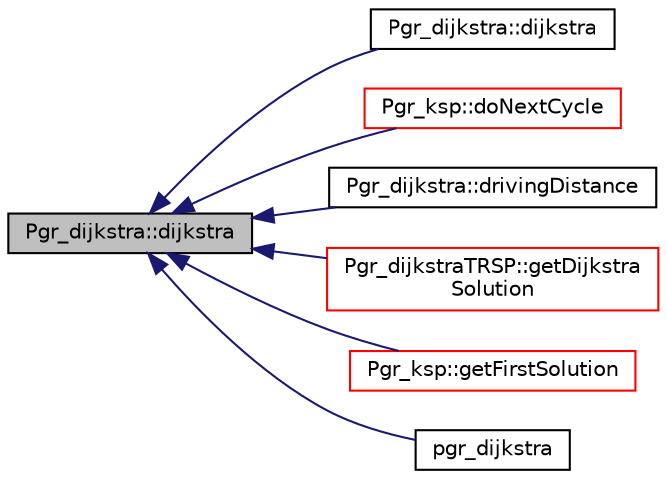 digraph "Pgr_dijkstra::dijkstra"
{
  edge [fontname="Helvetica",fontsize="10",labelfontname="Helvetica",labelfontsize="10"];
  node [fontname="Helvetica",fontsize="10",shape=record];
  rankdir="LR";
  Node8 [label="Pgr_dijkstra::dijkstra",height=0.2,width=0.4,color="black", fillcolor="grey75", style="filled", fontcolor="black"];
  Node8 -> Node9 [dir="back",color="midnightblue",fontsize="10",style="solid",fontname="Helvetica"];
  Node9 [label="Pgr_dijkstra::dijkstra",height=0.2,width=0.4,color="black", fillcolor="white", style="filled",URL="$classPgr__dijkstra.html#a40223def5edfcf8bcc11243d806d3b9f"];
  Node8 -> Node10 [dir="back",color="midnightblue",fontsize="10",style="solid",fontname="Helvetica"];
  Node10 [label="Pgr_ksp::doNextCycle",height=0.2,width=0.4,color="red", fillcolor="white", style="filled",URL="$classPgr__ksp.html#a1e5476d1b0d125fef8f3e5aa634b5782",tooltip="Performs the next cycle of the algorithm. "];
  Node8 -> Node22 [dir="back",color="midnightblue",fontsize="10",style="solid",fontname="Helvetica"];
  Node22 [label="Pgr_dijkstra::drivingDistance",height=0.2,width=0.4,color="black", fillcolor="white", style="filled",URL="$classPgr__dijkstra.html#a232969d40eb42381e6051e87248e9390"];
  Node8 -> Node23 [dir="back",color="midnightblue",fontsize="10",style="solid",fontname="Helvetica"];
  Node23 [label="Pgr_dijkstraTRSP::getDijkstra\lSolution",height=0.2,width=0.4,color="red", fillcolor="white", style="filled",URL="$classPgr__dijkstraTRSP.html#aa0d9c2c04238b6c1524468bf14a18497"];
  Node8 -> Node30 [dir="back",color="midnightblue",fontsize="10",style="solid",fontname="Helvetica"];
  Node30 [label="Pgr_ksp::getFirstSolution",height=0.2,width=0.4,color="red", fillcolor="white", style="filled",URL="$classPgr__ksp.html#a11eac853ca869c5b829f13a7c199255c",tooltip="Performs the first Dijkstra of the algorithm. "];
  Node8 -> Node31 [dir="back",color="midnightblue",fontsize="10",style="solid",fontname="Helvetica"];
  Node31 [label="pgr_dijkstra",height=0.2,width=0.4,color="black", fillcolor="white", style="filled",URL="$pgr__dijkstra_8hpp.html#a0ad9c7b5ca01d97d65d40448eef6bb86"];
}
